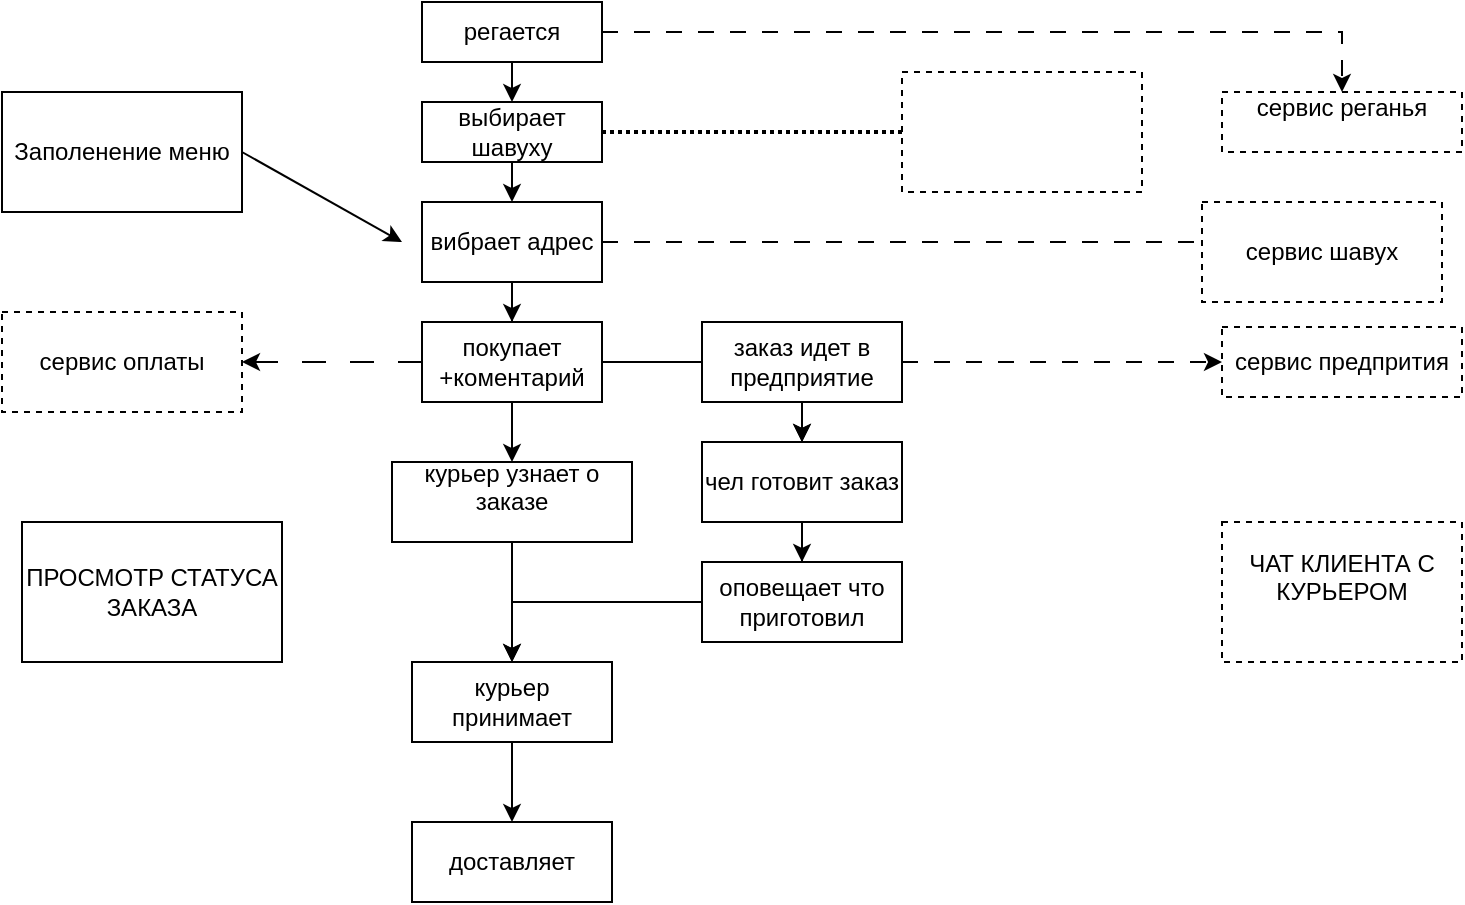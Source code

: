 <mxfile version="24.1.0" type="device">
  <diagram name="Страница — 1" id="lPJ-UKmdfs0CzWleJaoH">
    <mxGraphModel dx="2212" dy="909" grid="1" gridSize="10" guides="1" tooltips="1" connect="1" arrows="1" fold="1" page="1" pageScale="1" pageWidth="650" pageHeight="200" math="0" shadow="0">
      <root>
        <mxCell id="0" />
        <mxCell id="1" parent="0" />
        <mxCell id="gzYTlGSDOrXHZOz67bhv-19" value="" style="edgeStyle=orthogonalEdgeStyle;rounded=0;orthogonalLoop=1;jettySize=auto;html=1;dashed=1;dashPattern=8 8;" parent="1" source="gzYTlGSDOrXHZOz67bhv-1" target="gzYTlGSDOrXHZOz67bhv-18" edge="1">
          <mxGeometry relative="1" as="geometry" />
        </mxCell>
        <mxCell id="gzYTlGSDOrXHZOz67bhv-39" value="" style="edgeStyle=orthogonalEdgeStyle;rounded=0;orthogonalLoop=1;jettySize=auto;html=1;" parent="1" source="gzYTlGSDOrXHZOz67bhv-1" edge="1">
          <mxGeometry relative="1" as="geometry">
            <mxPoint x="65" y="50" as="targetPoint" />
          </mxGeometry>
        </mxCell>
        <mxCell id="gzYTlGSDOrXHZOz67bhv-1" value="регается" style="rounded=0;whiteSpace=wrap;html=1;" parent="1" vertex="1">
          <mxGeometry x="20" width="90" height="30" as="geometry" />
        </mxCell>
        <mxCell id="gzYTlGSDOrXHZOz67bhv-5" value="" style="edgeStyle=orthogonalEdgeStyle;rounded=0;orthogonalLoop=1;jettySize=auto;html=1;" parent="1" source="gzYTlGSDOrXHZOz67bhv-2" target="gzYTlGSDOrXHZOz67bhv-4" edge="1">
          <mxGeometry relative="1" as="geometry" />
        </mxCell>
        <mxCell id="gzYTlGSDOrXHZOz67bhv-22" value="" style="edgeStyle=orthogonalEdgeStyle;rounded=0;orthogonalLoop=1;jettySize=auto;html=1;dashed=1;dashPattern=8 8;" parent="1" source="gzYTlGSDOrXHZOz67bhv-2" edge="1">
          <mxGeometry relative="1" as="geometry">
            <mxPoint x="420" y="120.0" as="targetPoint" />
          </mxGeometry>
        </mxCell>
        <mxCell id="gzYTlGSDOrXHZOz67bhv-42" value="" style="edgeStyle=orthogonalEdgeStyle;rounded=0;orthogonalLoop=1;jettySize=auto;html=1;startArrow=classic;startFill=1;endArrow=none;endFill=0;" parent="1" source="gzYTlGSDOrXHZOz67bhv-2" edge="1">
          <mxGeometry relative="1" as="geometry">
            <mxPoint x="65" y="80" as="targetPoint" />
          </mxGeometry>
        </mxCell>
        <mxCell id="gzYTlGSDOrXHZOz67bhv-2" value="вибрает адрес" style="rounded=0;whiteSpace=wrap;html=1;" parent="1" vertex="1">
          <mxGeometry x="20" y="100" width="90" height="40" as="geometry" />
        </mxCell>
        <mxCell id="gzYTlGSDOrXHZOz67bhv-24" value="" style="edgeStyle=orthogonalEdgeStyle;rounded=0;orthogonalLoop=1;jettySize=auto;html=1;dashed=1;dashPattern=12 12;" parent="1" source="gzYTlGSDOrXHZOz67bhv-4" target="gzYTlGSDOrXHZOz67bhv-23" edge="1">
          <mxGeometry relative="1" as="geometry" />
        </mxCell>
        <mxCell id="gzYTlGSDOrXHZOz67bhv-28" value="" style="edgeStyle=orthogonalEdgeStyle;rounded=0;orthogonalLoop=1;jettySize=auto;html=1;" parent="1" source="gzYTlGSDOrXHZOz67bhv-4" target="gzYTlGSDOrXHZOz67bhv-8" edge="1">
          <mxGeometry relative="1" as="geometry" />
        </mxCell>
        <mxCell id="gzYTlGSDOrXHZOz67bhv-4" value="покупает&lt;br&gt;+коментарий" style="rounded=0;whiteSpace=wrap;html=1;" parent="1" vertex="1">
          <mxGeometry x="20" y="160" width="90" height="40" as="geometry" />
        </mxCell>
        <mxCell id="gzYTlGSDOrXHZOz67bhv-9" value="" style="edgeStyle=orthogonalEdgeStyle;rounded=0;orthogonalLoop=1;jettySize=auto;html=1;" parent="1" source="gzYTlGSDOrXHZOz67bhv-6" target="gzYTlGSDOrXHZOz67bhv-8" edge="1">
          <mxGeometry relative="1" as="geometry" />
        </mxCell>
        <mxCell id="gzYTlGSDOrXHZOz67bhv-27" value="" style="edgeStyle=orthogonalEdgeStyle;rounded=0;orthogonalLoop=1;jettySize=auto;html=1;dashed=1;dashPattern=8 8;" parent="1" source="gzYTlGSDOrXHZOz67bhv-6" target="gzYTlGSDOrXHZOz67bhv-25" edge="1">
          <mxGeometry relative="1" as="geometry" />
        </mxCell>
        <mxCell id="gzYTlGSDOrXHZOz67bhv-6" value="заказ идет в предприятие" style="rounded=0;whiteSpace=wrap;html=1;" parent="1" vertex="1">
          <mxGeometry x="160" y="160" width="100" height="40" as="geometry" />
        </mxCell>
        <mxCell id="gzYTlGSDOrXHZOz67bhv-11" value="" style="edgeStyle=orthogonalEdgeStyle;rounded=0;orthogonalLoop=1;jettySize=auto;html=1;" parent="1" source="gzYTlGSDOrXHZOz67bhv-8" target="gzYTlGSDOrXHZOz67bhv-10" edge="1">
          <mxGeometry relative="1" as="geometry" />
        </mxCell>
        <mxCell id="gzYTlGSDOrXHZOz67bhv-8" value="чел готовит заказ" style="rounded=0;whiteSpace=wrap;html=1;" parent="1" vertex="1">
          <mxGeometry x="160" y="220" width="100" height="40" as="geometry" />
        </mxCell>
        <mxCell id="gzYTlGSDOrXHZOz67bhv-15" value="" style="edgeStyle=orthogonalEdgeStyle;rounded=0;orthogonalLoop=1;jettySize=auto;html=1;" parent="1" source="gzYTlGSDOrXHZOz67bhv-10" target="gzYTlGSDOrXHZOz67bhv-12" edge="1">
          <mxGeometry relative="1" as="geometry" />
        </mxCell>
        <mxCell id="gzYTlGSDOrXHZOz67bhv-10" value="оповещает что приготовил" style="rounded=0;whiteSpace=wrap;html=1;" parent="1" vertex="1">
          <mxGeometry x="160" y="280" width="100" height="40" as="geometry" />
        </mxCell>
        <mxCell id="gzYTlGSDOrXHZOz67bhv-17" value="" style="edgeStyle=orthogonalEdgeStyle;rounded=0;orthogonalLoop=1;jettySize=auto;html=1;" parent="1" source="gzYTlGSDOrXHZOz67bhv-12" target="gzYTlGSDOrXHZOz67bhv-16" edge="1">
          <mxGeometry relative="1" as="geometry" />
        </mxCell>
        <mxCell id="gzYTlGSDOrXHZOz67bhv-12" value="курьер принимает" style="rounded=0;whiteSpace=wrap;html=1;" parent="1" vertex="1">
          <mxGeometry x="15" y="330" width="100" height="40" as="geometry" />
        </mxCell>
        <mxCell id="gzYTlGSDOrXHZOz67bhv-16" value="доставляет" style="rounded=0;whiteSpace=wrap;html=1;" parent="1" vertex="1">
          <mxGeometry x="15" y="410" width="100" height="40" as="geometry" />
        </mxCell>
        <mxCell id="gzYTlGSDOrXHZOz67bhv-18" value="сервис реганья&lt;div&gt;&lt;br&gt;&lt;/div&gt;" style="rounded=0;whiteSpace=wrap;html=1;dashed=1;" parent="1" vertex="1">
          <mxGeometry x="420" y="45" width="120" height="30" as="geometry" />
        </mxCell>
        <mxCell id="gzYTlGSDOrXHZOz67bhv-20" value="сервис шавух" style="rounded=0;whiteSpace=wrap;html=1;dashed=1;" parent="1" vertex="1">
          <mxGeometry x="410" y="100" width="120" height="50" as="geometry" />
        </mxCell>
        <mxCell id="gzYTlGSDOrXHZOz67bhv-23" value="сервис оплаты" style="rounded=0;whiteSpace=wrap;html=1;dashed=1;" parent="1" vertex="1">
          <mxGeometry x="-190" y="155" width="120" height="50" as="geometry" />
        </mxCell>
        <mxCell id="gzYTlGSDOrXHZOz67bhv-25" value="сервис предпрития" style="rounded=0;whiteSpace=wrap;html=1;dashed=1;" parent="1" vertex="1">
          <mxGeometry x="420" y="162.5" width="120" height="35" as="geometry" />
        </mxCell>
        <mxCell id="gzYTlGSDOrXHZOz67bhv-30" value="" style="endArrow=classic;html=1;rounded=0;exitX=0.5;exitY=1;exitDx=0;exitDy=0;" parent="1" source="gzYTlGSDOrXHZOz67bhv-4" target="gzYTlGSDOrXHZOz67bhv-31" edge="1">
          <mxGeometry width="50" height="50" relative="1" as="geometry">
            <mxPoint x="70" y="210" as="sourcePoint" />
            <mxPoint x="50" y="310" as="targetPoint" />
          </mxGeometry>
        </mxCell>
        <mxCell id="gzYTlGSDOrXHZOz67bhv-31" value="курьер узнает о заказе&lt;div&gt;&lt;br&gt;&lt;/div&gt;" style="rounded=0;whiteSpace=wrap;html=1;" parent="1" vertex="1">
          <mxGeometry x="5" y="230" width="120" height="40" as="geometry" />
        </mxCell>
        <mxCell id="gzYTlGSDOrXHZOz67bhv-32" value="" style="endArrow=classic;html=1;rounded=0;exitX=0.5;exitY=1;exitDx=0;exitDy=0;entryX=0.5;entryY=0;entryDx=0;entryDy=0;" parent="1" source="gzYTlGSDOrXHZOz67bhv-31" target="gzYTlGSDOrXHZOz67bhv-12" edge="1">
          <mxGeometry width="50" height="50" relative="1" as="geometry">
            <mxPoint x="250" y="230" as="sourcePoint" />
            <mxPoint x="300" y="180" as="targetPoint" />
          </mxGeometry>
        </mxCell>
        <mxCell id="gzYTlGSDOrXHZOz67bhv-33" value="ЧАТ КЛИЕНТА С КУРЬЕРОМ&lt;div&gt;&lt;br&gt;&lt;/div&gt;" style="rounded=0;whiteSpace=wrap;html=1;dashed=1;" parent="1" vertex="1">
          <mxGeometry x="420" y="260" width="120" height="70" as="geometry" />
        </mxCell>
        <mxCell id="gzYTlGSDOrXHZOz67bhv-45" value="Заполенение меню" style="rounded=0;whiteSpace=wrap;html=1;" parent="1" vertex="1">
          <mxGeometry x="-190" y="45" width="120" height="60" as="geometry" />
        </mxCell>
        <mxCell id="gzYTlGSDOrXHZOz67bhv-46" value="" style="endArrow=classic;html=1;rounded=0;exitX=1;exitY=0.5;exitDx=0;exitDy=0;" parent="1" source="gzYTlGSDOrXHZOz67bhv-45" edge="1">
          <mxGeometry width="50" height="50" relative="1" as="geometry">
            <mxPoint x="-120" y="230" as="sourcePoint" />
            <mxPoint x="10" y="120" as="targetPoint" />
          </mxGeometry>
        </mxCell>
        <mxCell id="gzYTlGSDOrXHZOz67bhv-47" value="" style="rounded=0;whiteSpace=wrap;html=1;dashed=1;" parent="1" vertex="1">
          <mxGeometry x="260" y="35" width="120" height="60" as="geometry" />
        </mxCell>
        <mxCell id="gzYTlGSDOrXHZOz67bhv-48" value="" style="endArrow=none;dashed=1;html=1;strokeWidth=2;rounded=0;entryX=0;entryY=0.5;entryDx=0;entryDy=0;exitX=1;exitY=0.5;exitDx=0;exitDy=0;dashPattern=1 1;" parent="1" target="gzYTlGSDOrXHZOz67bhv-47" edge="1">
          <mxGeometry width="50" height="50" relative="1" as="geometry">
            <mxPoint x="110" y="65" as="sourcePoint" />
            <mxPoint x="250" y="180" as="targetPoint" />
          </mxGeometry>
        </mxCell>
        <mxCell id="gzYTlGSDOrXHZOz67bhv-51" value="выбирает шавуху" style="rounded=0;whiteSpace=wrap;html=1;" parent="1" vertex="1">
          <mxGeometry x="20" y="50" width="90" height="30" as="geometry" />
        </mxCell>
        <mxCell id="gzYTlGSDOrXHZOz67bhv-53" value="ПРОСМОТР СТАТУСА ЗАКАЗА" style="rounded=0;whiteSpace=wrap;html=1;" parent="1" vertex="1">
          <mxGeometry x="-180" y="260" width="130" height="70" as="geometry" />
        </mxCell>
      </root>
    </mxGraphModel>
  </diagram>
</mxfile>
